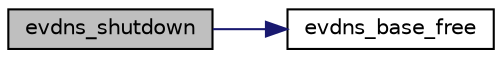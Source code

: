 digraph "evdns_shutdown"
{
 // LATEX_PDF_SIZE
  edge [fontname="Helvetica",fontsize="10",labelfontname="Helvetica",labelfontsize="10"];
  node [fontname="Helvetica",fontsize="10",shape=record];
  rankdir="LR";
  Node53 [label="evdns_shutdown",height=0.2,width=0.4,color="black", fillcolor="grey75", style="filled", fontcolor="black",tooltip=" "];
  Node53 -> Node54 [color="midnightblue",fontsize="10",style="solid",fontname="Helvetica"];
  Node54 [label="evdns_base_free",height=0.2,width=0.4,color="black", fillcolor="white", style="filled",URL="$dns_8h.html#ab221bbadb18451c9007e8dc98bc97786",tooltip=" "];
}
